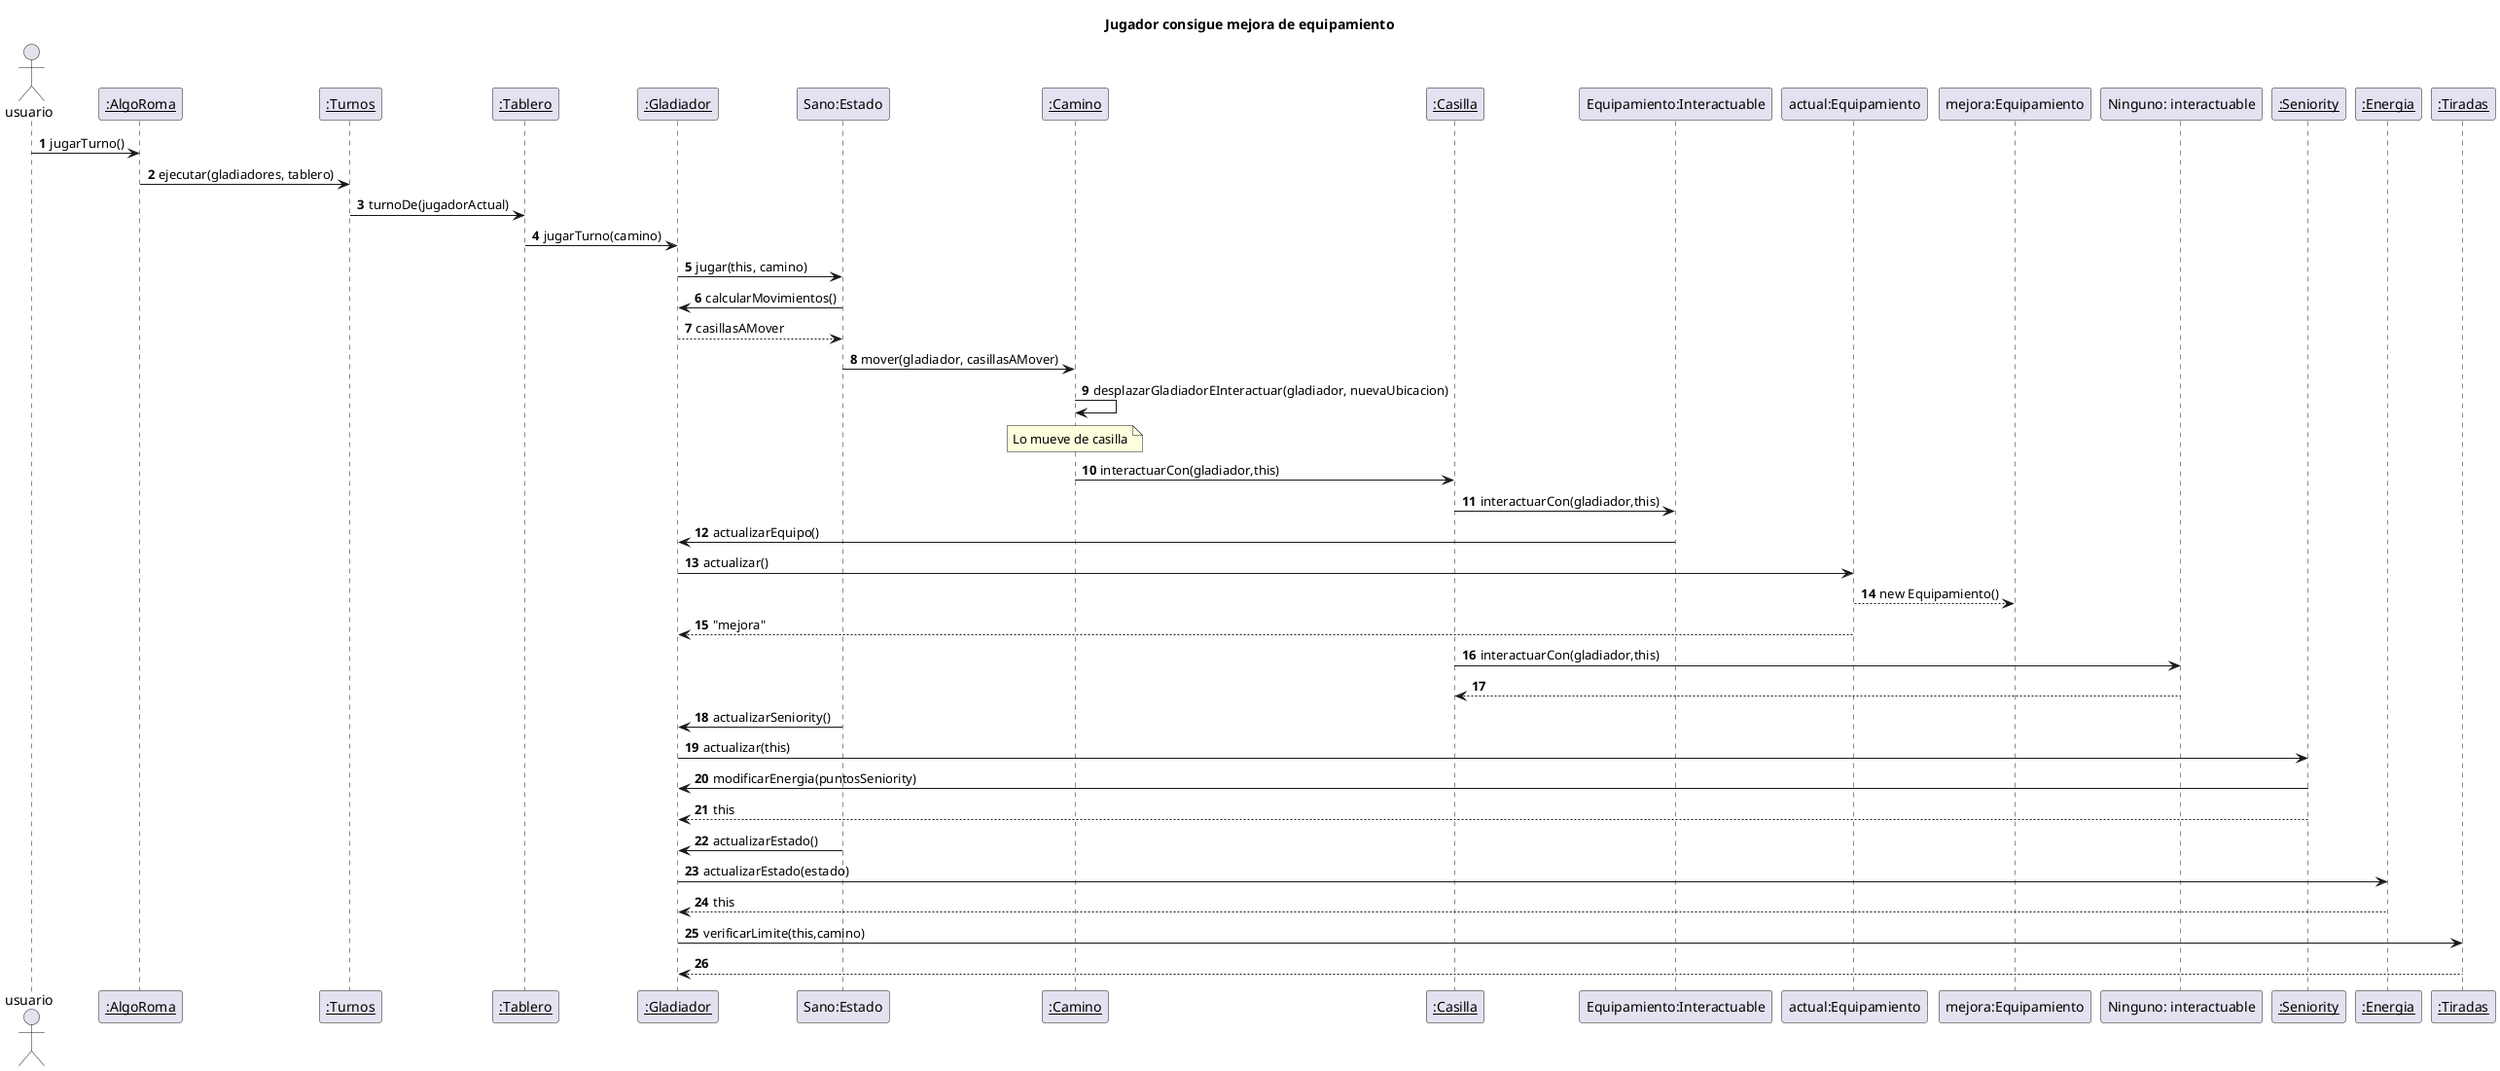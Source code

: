 @startuml
'https://plantuml.com/sequence-diagram

title "Jugador consigue mejora de equipamiento"

autonumber

actor usuario
usuario -> "__:AlgoRoma__": jugarTurno()
"__:AlgoRoma__" -> "__:Turnos__": ejecutar(gladiadores, tablero)
"__:Turnos__" -> "__:Tablero__": turnoDe(jugadorActual)
"__:Tablero__" -> "__:Gladiador__": jugarTurno(camino)
"__:Gladiador__" -> "Sano:Estado": jugar(this, camino)
"Sano:Estado" -> "__:Gladiador__": calcularMovimientos()
"__:Gladiador__" --> "Sano:Estado": casillasAMover
"Sano:Estado" -> "__:Camino__": mover(gladiador, casillasAMover)
"__:Camino__" -> "__:Camino__": desplazarGladiadorEInteractuar(gladiador, nuevaUbicacion)
note over "__:Camino__": Lo mueve de casilla
"__:Camino__" -> "__:Casilla__": interactuarCon(gladiador,this)
"__:Casilla__" -> "Equipamiento:Interactuable": interactuarCon(gladiador,this)
"Equipamiento:Interactuable" -> "__:Gladiador__": actualizarEquipo()
"__:Gladiador__" -> "actual:Equipamiento": actualizar()
"actual:Equipamiento" --> "mejora:Equipamiento": new Equipamiento()
"actual:Equipamiento" --> "__:Gladiador__": "mejora"
"__:Casilla__" -> "Ninguno: interactuable": interactuarCon(gladiador,this)
"Ninguno: interactuable" --> "__:Casilla__"
"Sano:Estado" -> "__:Gladiador__": actualizarSeniority()
"__:Gladiador__" -> "__:Seniority__": actualizar(this)
"__:Seniority__" -> "__:Gladiador__": modificarEnergia(puntosSeniority)
"__:Seniority__" --> "__:Gladiador__": this
"Sano:Estado" -> "__:Gladiador__": actualizarEstado()
"__:Gladiador__" -> "__:Energia__": actualizarEstado(estado)
"__:Energia__" --> "__:Gladiador__": this

"__:Gladiador__" -> "__:Tiradas__": verificarLimite(this,camino)
"__:Tiradas__" --> "__:Gladiador__"

@enduml